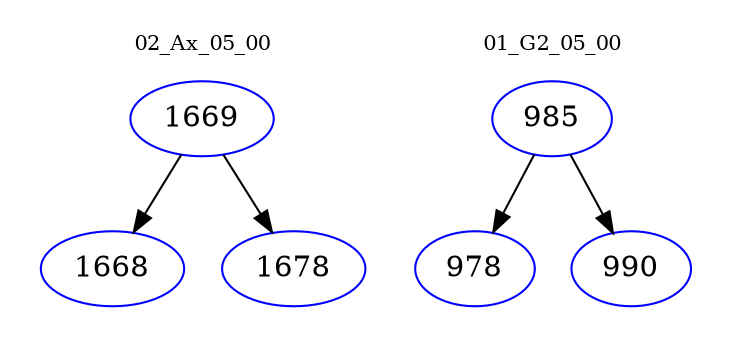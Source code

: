digraph{
subgraph cluster_0 {
color = white
label = "02_Ax_05_00";
fontsize=10;
T0_1669 [label="1669", color="blue"]
T0_1669 -> T0_1668 [color="black"]
T0_1668 [label="1668", color="blue"]
T0_1669 -> T0_1678 [color="black"]
T0_1678 [label="1678", color="blue"]
}
subgraph cluster_1 {
color = white
label = "01_G2_05_00";
fontsize=10;
T1_985 [label="985", color="blue"]
T1_985 -> T1_978 [color="black"]
T1_978 [label="978", color="blue"]
T1_985 -> T1_990 [color="black"]
T1_990 [label="990", color="blue"]
}
}
